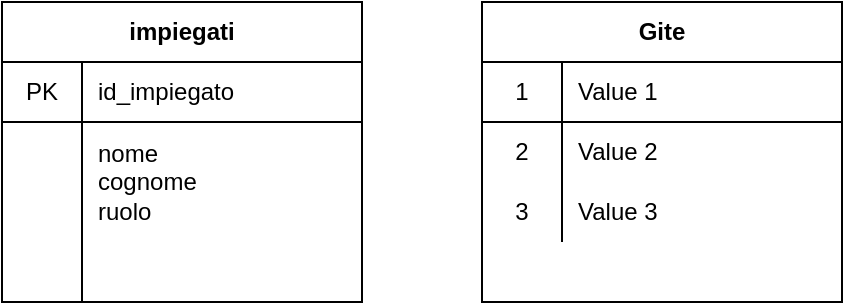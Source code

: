 <mxfile version="14.0.1" type="github">
  <diagram name="Page-1" id="e7e014a7-5840-1c2e-5031-d8a46d1fe8dd">
    <mxGraphModel dx="782" dy="514" grid="1" gridSize="10" guides="1" tooltips="1" connect="1" arrows="1" fold="1" page="1" pageScale="1" pageWidth="1169" pageHeight="826" background="#ffffff" math="0" shadow="0">
      <root>
        <mxCell id="0" />
        <mxCell id="1" parent="0" />
        <mxCell id="v09u5X1JrFKk6orhByZP-41" value="&lt;font style=&quot;vertical-align: inherit&quot;&gt;&lt;font style=&quot;vertical-align: inherit&quot;&gt;impiegati&lt;/font&gt;&lt;/font&gt;" style="shape=table;html=1;whiteSpace=wrap;startSize=30;container=1;collapsible=0;childLayout=tableLayout;fixedRows=1;rowLines=0;fontStyle=1;align=center;" vertex="1" parent="1">
          <mxGeometry x="50" y="30" width="180" height="150" as="geometry" />
        </mxCell>
        <mxCell id="v09u5X1JrFKk6orhByZP-42" value="" style="shape=partialRectangle;html=1;whiteSpace=wrap;collapsible=0;dropTarget=0;pointerEvents=0;fillColor=none;top=0;left=0;bottom=1;right=0;points=[[0,0.5],[1,0.5]];portConstraint=eastwest;" vertex="1" parent="v09u5X1JrFKk6orhByZP-41">
          <mxGeometry y="30" width="180" height="30" as="geometry" />
        </mxCell>
        <mxCell id="v09u5X1JrFKk6orhByZP-43" value="&lt;font style=&quot;vertical-align: inherit&quot;&gt;&lt;font style=&quot;vertical-align: inherit&quot;&gt;PK&lt;/font&gt;&lt;/font&gt;" style="shape=partialRectangle;html=1;whiteSpace=wrap;connectable=0;fillColor=none;top=0;left=0;bottom=0;right=0;overflow=hidden;" vertex="1" parent="v09u5X1JrFKk6orhByZP-42">
          <mxGeometry width="40" height="30" as="geometry" />
        </mxCell>
        <mxCell id="v09u5X1JrFKk6orhByZP-44" value="&lt;font style=&quot;vertical-align: inherit&quot;&gt;&lt;font style=&quot;vertical-align: inherit&quot;&gt;id_impiegato&lt;/font&gt;&lt;/font&gt;" style="shape=partialRectangle;html=1;whiteSpace=wrap;connectable=0;fillColor=none;top=0;left=0;bottom=0;right=0;align=left;spacingLeft=6;overflow=hidden;" vertex="1" parent="v09u5X1JrFKk6orhByZP-42">
          <mxGeometry x="40" width="140" height="30" as="geometry" />
        </mxCell>
        <mxCell id="v09u5X1JrFKk6orhByZP-45" value="" style="shape=partialRectangle;html=1;whiteSpace=wrap;collapsible=0;dropTarget=0;pointerEvents=0;fillColor=none;top=0;left=0;bottom=0;right=0;points=[[0,0.5],[1,0.5]];portConstraint=eastwest;" vertex="1" parent="v09u5X1JrFKk6orhByZP-41">
          <mxGeometry y="60" width="180" height="60" as="geometry" />
        </mxCell>
        <mxCell id="v09u5X1JrFKk6orhByZP-46" value="" style="shape=partialRectangle;html=1;whiteSpace=wrap;connectable=0;fillColor=none;top=0;left=0;bottom=0;right=0;overflow=hidden;" vertex="1" parent="v09u5X1JrFKk6orhByZP-45">
          <mxGeometry width="40" height="60" as="geometry" />
        </mxCell>
        <mxCell id="v09u5X1JrFKk6orhByZP-47" value="&lt;font style=&quot;vertical-align: inherit&quot;&gt;&lt;font style=&quot;vertical-align: inherit&quot;&gt;nome&lt;/font&gt;&lt;/font&gt;&lt;br&gt;&lt;font style=&quot;vertical-align: inherit&quot;&gt;&lt;font style=&quot;vertical-align: inherit&quot;&gt; cognome&lt;br&gt;&lt;/font&gt;&lt;/font&gt;ruolo" style="shape=partialRectangle;html=1;whiteSpace=wrap;connectable=0;fillColor=none;top=0;left=0;bottom=0;right=0;align=left;spacingLeft=6;overflow=hidden;" vertex="1" parent="v09u5X1JrFKk6orhByZP-45">
          <mxGeometry x="40" width="140" height="60" as="geometry" />
        </mxCell>
        <mxCell id="v09u5X1JrFKk6orhByZP-48" value="" style="shape=partialRectangle;html=1;whiteSpace=wrap;collapsible=0;dropTarget=0;pointerEvents=0;fillColor=none;top=0;left=0;bottom=0;right=0;points=[[0,0.5],[1,0.5]];portConstraint=eastwest;" vertex="1" parent="v09u5X1JrFKk6orhByZP-41">
          <mxGeometry y="120" width="180" height="30" as="geometry" />
        </mxCell>
        <mxCell id="v09u5X1JrFKk6orhByZP-49" value="" style="shape=partialRectangle;html=1;whiteSpace=wrap;connectable=0;fillColor=none;top=0;left=0;bottom=0;right=0;overflow=hidden;" vertex="1" parent="v09u5X1JrFKk6orhByZP-48">
          <mxGeometry width="40" height="30" as="geometry" />
        </mxCell>
        <mxCell id="v09u5X1JrFKk6orhByZP-50" value="" style="shape=partialRectangle;html=1;whiteSpace=wrap;connectable=0;fillColor=none;top=0;left=0;bottom=0;right=0;align=left;spacingLeft=6;overflow=hidden;" vertex="1" parent="v09u5X1JrFKk6orhByZP-48">
          <mxGeometry x="40" width="140" height="30" as="geometry" />
        </mxCell>
        <mxCell id="v09u5X1JrFKk6orhByZP-51" value="Gite" style="shape=table;html=1;whiteSpace=wrap;startSize=30;container=1;collapsible=0;childLayout=tableLayout;fixedRows=1;rowLines=0;fontStyle=1;align=center;" vertex="1" parent="1">
          <mxGeometry x="290" y="30" width="180" height="150" as="geometry" />
        </mxCell>
        <mxCell id="v09u5X1JrFKk6orhByZP-52" value="" style="shape=partialRectangle;html=1;whiteSpace=wrap;collapsible=0;dropTarget=0;pointerEvents=0;fillColor=none;top=0;left=0;bottom=1;right=0;points=[[0,0.5],[1,0.5]];portConstraint=eastwest;" vertex="1" parent="v09u5X1JrFKk6orhByZP-51">
          <mxGeometry y="30" width="180" height="30" as="geometry" />
        </mxCell>
        <mxCell id="v09u5X1JrFKk6orhByZP-53" value="1" style="shape=partialRectangle;html=1;whiteSpace=wrap;connectable=0;fillColor=none;top=0;left=0;bottom=0;right=0;overflow=hidden;" vertex="1" parent="v09u5X1JrFKk6orhByZP-52">
          <mxGeometry width="40" height="30" as="geometry" />
        </mxCell>
        <mxCell id="v09u5X1JrFKk6orhByZP-54" value="Value 1" style="shape=partialRectangle;html=1;whiteSpace=wrap;connectable=0;fillColor=none;top=0;left=0;bottom=0;right=0;align=left;spacingLeft=6;overflow=hidden;" vertex="1" parent="v09u5X1JrFKk6orhByZP-52">
          <mxGeometry x="40" width="140" height="30" as="geometry" />
        </mxCell>
        <mxCell id="v09u5X1JrFKk6orhByZP-55" value="" style="shape=partialRectangle;html=1;whiteSpace=wrap;collapsible=0;dropTarget=0;pointerEvents=0;fillColor=none;top=0;left=0;bottom=0;right=0;points=[[0,0.5],[1,0.5]];portConstraint=eastwest;" vertex="1" parent="v09u5X1JrFKk6orhByZP-51">
          <mxGeometry y="60" width="180" height="30" as="geometry" />
        </mxCell>
        <mxCell id="v09u5X1JrFKk6orhByZP-56" value="2" style="shape=partialRectangle;html=1;whiteSpace=wrap;connectable=0;fillColor=none;top=0;left=0;bottom=0;right=0;overflow=hidden;" vertex="1" parent="v09u5X1JrFKk6orhByZP-55">
          <mxGeometry width="40" height="30" as="geometry" />
        </mxCell>
        <mxCell id="v09u5X1JrFKk6orhByZP-57" value="Value 2" style="shape=partialRectangle;html=1;whiteSpace=wrap;connectable=0;fillColor=none;top=0;left=0;bottom=0;right=0;align=left;spacingLeft=6;overflow=hidden;" vertex="1" parent="v09u5X1JrFKk6orhByZP-55">
          <mxGeometry x="40" width="140" height="30" as="geometry" />
        </mxCell>
        <mxCell id="v09u5X1JrFKk6orhByZP-58" value="" style="shape=partialRectangle;html=1;whiteSpace=wrap;collapsible=0;dropTarget=0;pointerEvents=0;fillColor=none;top=0;left=0;bottom=0;right=0;points=[[0,0.5],[1,0.5]];portConstraint=eastwest;" vertex="1" parent="v09u5X1JrFKk6orhByZP-51">
          <mxGeometry y="90" width="180" height="30" as="geometry" />
        </mxCell>
        <mxCell id="v09u5X1JrFKk6orhByZP-59" value="3" style="shape=partialRectangle;html=1;whiteSpace=wrap;connectable=0;fillColor=none;top=0;left=0;bottom=0;right=0;overflow=hidden;" vertex="1" parent="v09u5X1JrFKk6orhByZP-58">
          <mxGeometry width="40" height="30" as="geometry" />
        </mxCell>
        <mxCell id="v09u5X1JrFKk6orhByZP-60" value="Value 3" style="shape=partialRectangle;html=1;whiteSpace=wrap;connectable=0;fillColor=none;top=0;left=0;bottom=0;right=0;align=left;spacingLeft=6;overflow=hidden;" vertex="1" parent="v09u5X1JrFKk6orhByZP-58">
          <mxGeometry x="40" width="140" height="30" as="geometry" />
        </mxCell>
      </root>
    </mxGraphModel>
  </diagram>
</mxfile>
